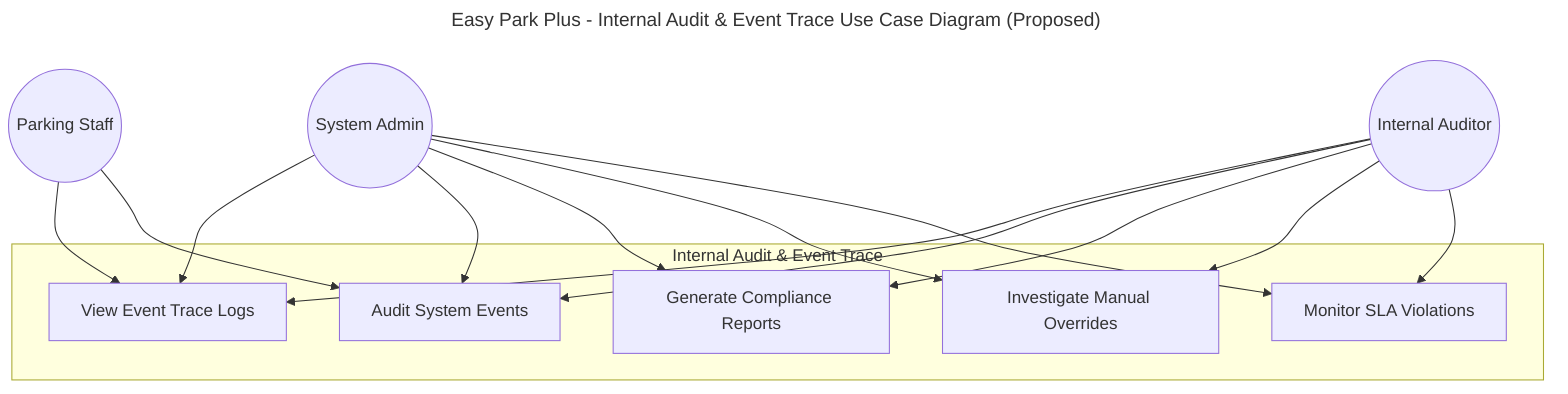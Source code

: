 ---
title: Easy Park Plus - Internal Audit & Event Trace Use Case Diagram (Proposed)
---


graph TD
    SystemAdmin((System Admin))
    Staff((Parking Staff))
    Auditor((Internal Auditor))

    subgraph "Internal Audit & Event Trace"
        UC1[View Event Trace Logs]
        UC2[Audit System Events]
        UC3[Generate Compliance Reports]
        UC4[Investigate Manual Overrides]
        UC5[Monitor SLA Violations]
    end

    SystemAdmin --> UC1
    SystemAdmin --> UC2
    SystemAdmin --> UC3
    SystemAdmin --> UC4
    SystemAdmin --> UC5
    Staff --> UC1
    Staff --> UC2
    Auditor --> UC1
    Auditor --> UC2
    Auditor --> UC3
    Auditor --> UC4
    Auditor --> UC5